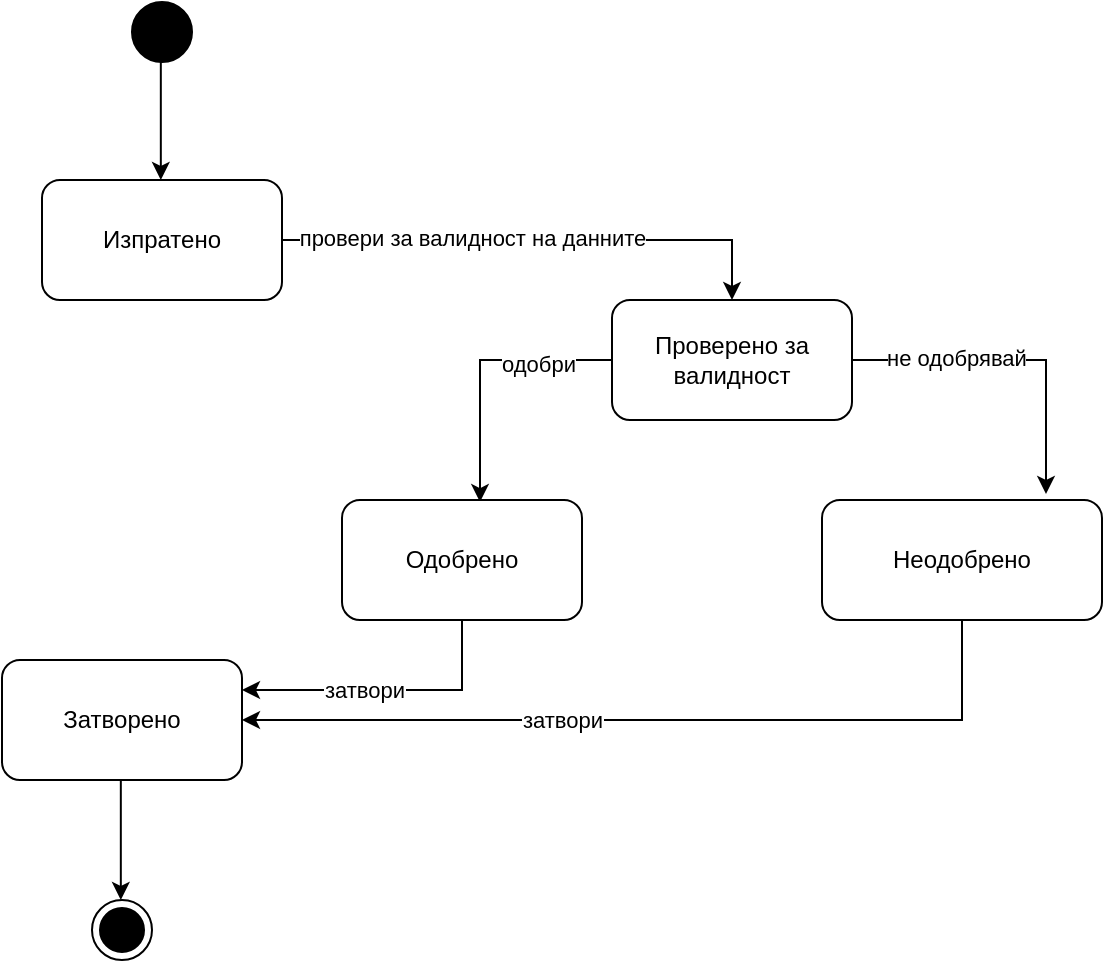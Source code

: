 <mxfile>
    <diagram id="cPmyqfDDLYS8O6vZres5" name="Page-1">
        <mxGraphModel dx="1008" dy="472" grid="1" gridSize="10" guides="1" tooltips="1" connect="1" arrows="1" fold="1" page="1" pageScale="1" pageWidth="850" pageHeight="1100" math="0" shadow="0">
            <root>
                <mxCell id="0"/>
                <mxCell id="1" parent="0"/>
                <mxCell id="3" style="edgeStyle=orthogonalEdgeStyle;rounded=0;orthogonalLoop=1;jettySize=auto;html=1;entryX=0.5;entryY=0;entryDx=0;entryDy=0;" edge="1" parent="1" source="7" target="19">
                    <mxGeometry relative="1" as="geometry"/>
                </mxCell>
                <mxCell id="4" value="провери за валидност на данните" style="edgeLabel;html=1;align=center;verticalAlign=middle;resizable=0;points=[];" vertex="1" connectable="0" parent="3">
                    <mxGeometry x="-0.575" y="1" relative="1" as="geometry">
                        <mxPoint x="41" as="offset"/>
                    </mxGeometry>
                </mxCell>
                <mxCell id="7" value="Изпратено" style="rounded=1;whiteSpace=wrap;html=1;" vertex="1" parent="1">
                    <mxGeometry x="140" y="180" width="120" height="60" as="geometry"/>
                </mxCell>
                <mxCell id="13" value="Затворено" style="rounded=1;whiteSpace=wrap;html=1;" vertex="1" parent="1">
                    <mxGeometry x="120" y="420" width="120" height="60" as="geometry"/>
                </mxCell>
                <mxCell id="14" style="edgeStyle=orthogonalEdgeStyle;rounded=0;orthogonalLoop=1;jettySize=auto;html=1;exitX=0;exitY=0.5;exitDx=0;exitDy=0;entryX=0.575;entryY=0.017;entryDx=0;entryDy=0;entryPerimeter=0;" edge="1" parent="1" source="19" target="22">
                    <mxGeometry relative="1" as="geometry"/>
                </mxCell>
                <mxCell id="15" value="одобри" style="edgeLabel;html=1;align=center;verticalAlign=middle;resizable=0;points=[];" vertex="1" connectable="0" parent="14">
                    <mxGeometry x="-0.27" y="2" relative="1" as="geometry">
                        <mxPoint x="13" as="offset"/>
                    </mxGeometry>
                </mxCell>
                <mxCell id="16" style="edgeStyle=orthogonalEdgeStyle;rounded=0;orthogonalLoop=1;jettySize=auto;html=1;exitX=1;exitY=0.5;exitDx=0;exitDy=0;entryX=0.8;entryY=-0.05;entryDx=0;entryDy=0;entryPerimeter=0;" edge="1" parent="1" source="19" target="25">
                    <mxGeometry relative="1" as="geometry">
                        <mxPoint x="560" y="270" as="sourcePoint"/>
                        <mxPoint x="640" y="330" as="targetPoint"/>
                        <Array as="points">
                            <mxPoint x="642" y="270"/>
                        </Array>
                    </mxGeometry>
                </mxCell>
                <mxCell id="17" value="не одобрявай" style="edgeLabel;html=1;align=center;verticalAlign=middle;resizable=0;points=[];" vertex="1" connectable="0" parent="16">
                    <mxGeometry x="-0.256" y="1" relative="1" as="geometry">
                        <mxPoint x="-9" as="offset"/>
                    </mxGeometry>
                </mxCell>
                <mxCell id="19" value="Проверено за валидност" style="rounded=1;whiteSpace=wrap;html=1;" vertex="1" parent="1">
                    <mxGeometry x="425" y="240" width="120" height="60" as="geometry"/>
                </mxCell>
                <mxCell id="20" style="edgeStyle=orthogonalEdgeStyle;rounded=0;orthogonalLoop=1;jettySize=auto;html=1;entryX=1;entryY=0.25;entryDx=0;entryDy=0;" edge="1" parent="1" source="22" target="13">
                    <mxGeometry relative="1" as="geometry">
                        <Array as="points">
                            <mxPoint x="350" y="435"/>
                        </Array>
                    </mxGeometry>
                </mxCell>
                <mxCell id="21" value="затвори" style="edgeLabel;html=1;align=center;verticalAlign=middle;resizable=0;points=[];" vertex="1" connectable="0" parent="20">
                    <mxGeometry x="0.21" y="3" relative="1" as="geometry">
                        <mxPoint x="3" y="-3" as="offset"/>
                    </mxGeometry>
                </mxCell>
                <mxCell id="22" value="Одобрено" style="rounded=1;whiteSpace=wrap;html=1;" vertex="1" parent="1">
                    <mxGeometry x="290" y="340" width="120" height="60" as="geometry"/>
                </mxCell>
                <mxCell id="23" style="edgeStyle=orthogonalEdgeStyle;rounded=0;orthogonalLoop=1;jettySize=auto;html=1;exitX=0.5;exitY=1;exitDx=0;exitDy=0;" edge="1" parent="1" source="25" target="13">
                    <mxGeometry relative="1" as="geometry">
                        <Array as="points">
                            <mxPoint x="600" y="450"/>
                        </Array>
                    </mxGeometry>
                </mxCell>
                <mxCell id="24" value="затвори" style="edgeLabel;html=1;align=center;verticalAlign=middle;resizable=0;points=[];" vertex="1" connectable="0" parent="23">
                    <mxGeometry x="0.3" relative="1" as="geometry">
                        <mxPoint x="16" as="offset"/>
                    </mxGeometry>
                </mxCell>
                <mxCell id="25" value="Неодобрено" style="rounded=1;whiteSpace=wrap;html=1;" vertex="1" parent="1">
                    <mxGeometry x="530" y="340" width="140" height="60" as="geometry"/>
                </mxCell>
                <mxCell id="27" style="edgeStyle=orthogonalEdgeStyle;rounded=0;orthogonalLoop=1;jettySize=auto;html=1;entryX=0.5;entryY=0;entryDx=0;entryDy=0;" edge="1" parent="1">
                    <mxGeometry relative="1" as="geometry">
                        <mxPoint x="199.41" y="120.0" as="sourcePoint"/>
                        <mxPoint x="199.41" y="180.0" as="targetPoint"/>
                    </mxGeometry>
                </mxCell>
                <mxCell id="28" value="" style="ellipse;fillColor=strokeColor;" vertex="1" parent="1">
                    <mxGeometry x="185" y="91" width="30" height="30" as="geometry"/>
                </mxCell>
                <mxCell id="29" value="" style="ellipse;html=1;shape=endState;fillColor=strokeColor;" vertex="1" parent="1">
                    <mxGeometry x="165" y="540" width="30" height="30" as="geometry"/>
                </mxCell>
                <mxCell id="32" style="rounded=0;orthogonalLoop=1;jettySize=auto;html=1;entryX=0.5;entryY=0;entryDx=0;entryDy=0;" edge="1" parent="1">
                    <mxGeometry relative="1" as="geometry">
                        <mxPoint x="179.41" y="480.0" as="sourcePoint"/>
                        <mxPoint x="179.41" y="540.0" as="targetPoint"/>
                    </mxGeometry>
                </mxCell>
            </root>
        </mxGraphModel>
    </diagram>
</mxfile>